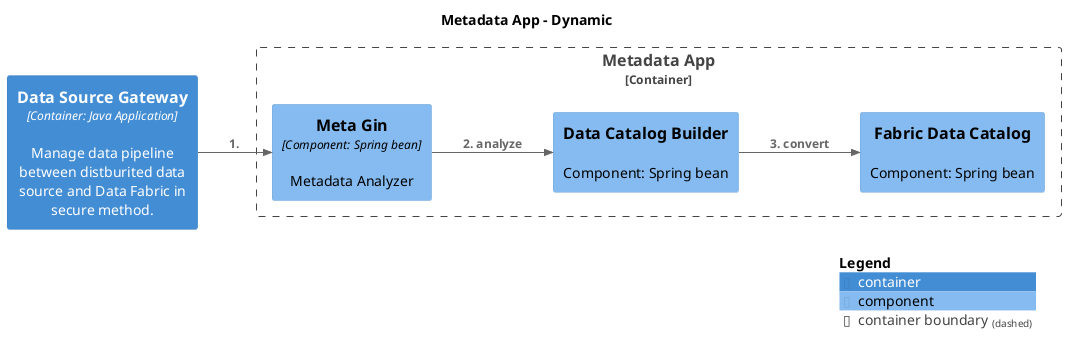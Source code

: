 @startuml
set separator none
title Metadata App - Dynamic

left to right direction

!include <C4/C4>
!include <C4/C4_Context>
!include <C4/C4_Container>
!include <C4/C4_Component>

Container_Boundary("DataFabric.MetadataApp_boundary", "Metadata App", $tags="") {
  Component(DataFabric.MetadataApp.MetaGin, "Meta Gin", $techn="Component: Spring bean", $descr="Metadata Analyzer", $tags="", $link="")
  Component(DataFabric.MetadataApp.DataCatalogBuilder, "Data Catalog Builder", $techn="", $descr="Component: Spring bean", $tags="", $link="")
  Component(DataFabric.MetadataApp.FabricDataCatalog, "Fabric Data Catalog", $techn="", $descr="Component: Spring bean", $tags="", $link="")
}

Container(DataFabric.DataSourceGateway, "Data Source Gateway", $techn="Container: Java Application", $descr="Manage data pipeline between distburited data source and Data Fabric in secure method.", $tags="", $link="")

Rel_D(DataFabric.DataSourceGateway, DataFabric.MetadataApp.MetaGin, "1. ", $techn="", $tags="", $link="")
Rel_D(DataFabric.MetadataApp.MetaGin, DataFabric.MetadataApp.DataCatalogBuilder, "2. analyze", $techn="", $tags="", $link="")
Rel_D(DataFabric.MetadataApp.DataCatalogBuilder, DataFabric.MetadataApp.FabricDataCatalog, "3. convert", $techn="", $tags="", $link="")

SHOW_LEGEND(true)
@enduml